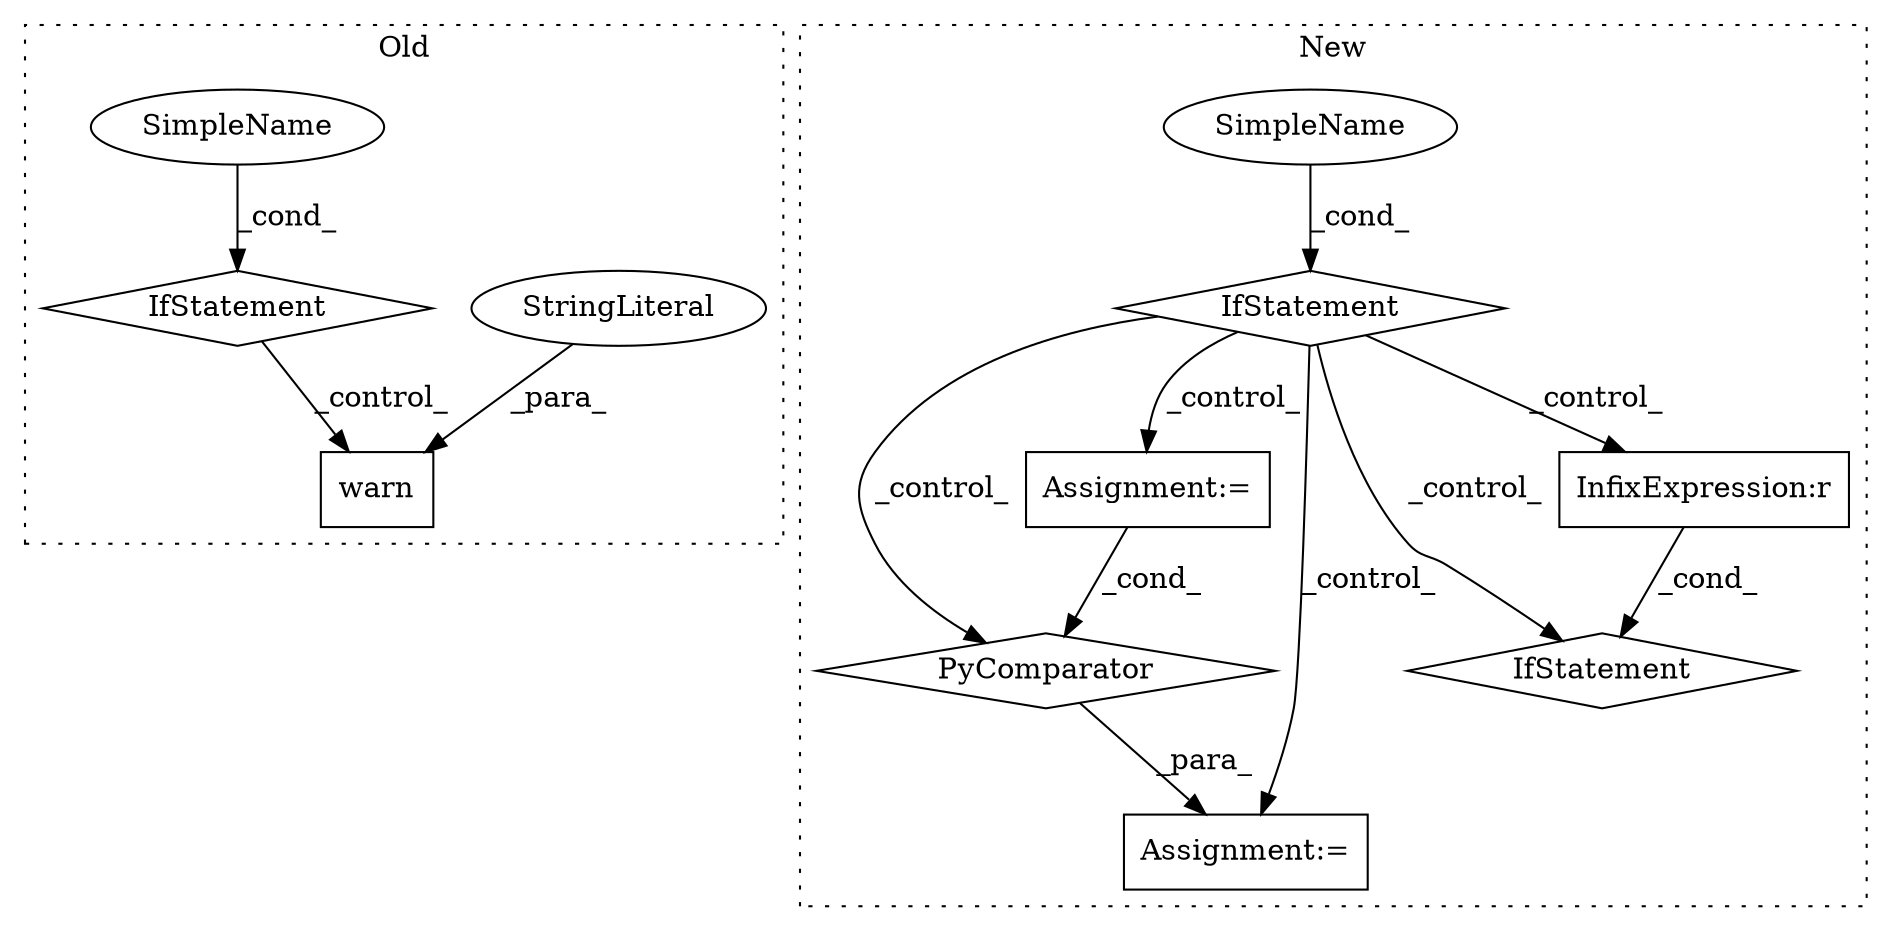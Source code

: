 digraph G {
subgraph cluster0 {
1 [label="warn" a="32" s="2234,2309" l="5,1" shape="box"];
4 [label="StringLiteral" a="45" s="2239" l="70" shape="ellipse"];
6 [label="IfStatement" a="25" s="2204,2222" l="4,2" shape="diamond"];
7 [label="SimpleName" a="42" s="" l="" shape="ellipse"];
label = "Old";
style="dotted";
}
subgraph cluster1 {
2 [label="PyComparator" a="113" s="3500" l="55" shape="diamond"];
3 [label="Assignment:=" a="7" s="3500" l="55" shape="box"];
5 [label="Assignment:=" a="7" s="3410" l="16" shape="box"];
8 [label="IfStatement" a="25" s="3261,3279" l="4,2" shape="diamond"];
9 [label="SimpleName" a="42" s="" l="" shape="ellipse"];
10 [label="IfStatement" a="25" s="3579,3618" l="4,2" shape="diamond"];
11 [label="InfixExpression:r" a="27" s="3609" l="4" shape="box"];
label = "New";
style="dotted";
}
2 -> 5 [label="_para_"];
3 -> 2 [label="_cond_"];
4 -> 1 [label="_para_"];
6 -> 1 [label="_control_"];
7 -> 6 [label="_cond_"];
8 -> 11 [label="_control_"];
8 -> 10 [label="_control_"];
8 -> 2 [label="_control_"];
8 -> 5 [label="_control_"];
8 -> 3 [label="_control_"];
9 -> 8 [label="_cond_"];
11 -> 10 [label="_cond_"];
}